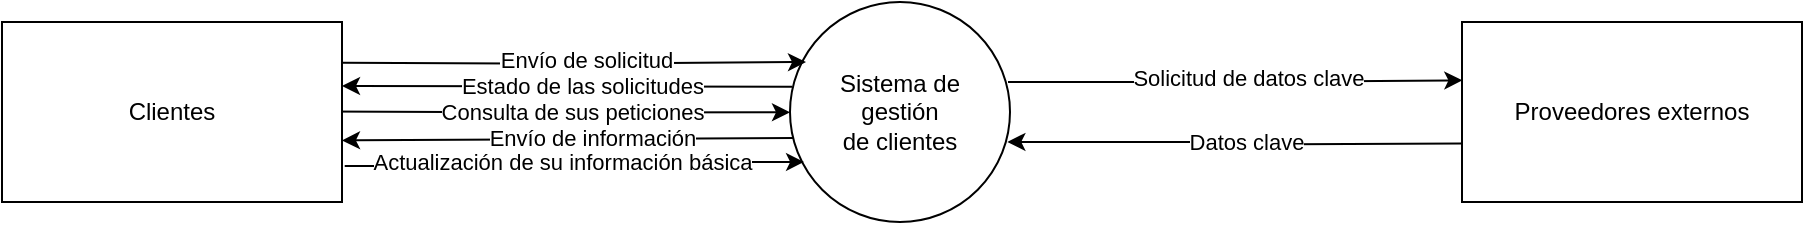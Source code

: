 <mxfile version="24.8.6">
  <diagram name="Página-1" id="o_tzJiIOKgwFFSi4EMNB">
    <mxGraphModel dx="1853" dy="481" grid="1" gridSize="10" guides="1" tooltips="1" connect="1" arrows="1" fold="1" page="1" pageScale="1" pageWidth="827" pageHeight="1169" math="0" shadow="0">
      <root>
        <mxCell id="0" />
        <mxCell id="1" parent="0" />
        <mxCell id="3CDc8pTSTMtiO1tMc391-1" value="&lt;div&gt;Sistema de &lt;br&gt;&lt;/div&gt;&lt;div&gt;gestión&lt;/div&gt;&lt;div&gt;de clientes&lt;br&gt;&lt;/div&gt;" style="ellipse;whiteSpace=wrap;html=1;aspect=fixed;" vertex="1" parent="1">
          <mxGeometry x="374" y="100" width="110" height="110" as="geometry" />
        </mxCell>
        <mxCell id="3CDc8pTSTMtiO1tMc391-10" value="" style="edgeStyle=orthogonalEdgeStyle;rounded=0;orthogonalLoop=1;jettySize=auto;html=1;entryX=-0.005;entryY=0.549;entryDx=0;entryDy=0;entryPerimeter=0;" edge="1" parent="1">
          <mxGeometry relative="1" as="geometry">
            <mxPoint x="140.55" y="154.74" as="sourcePoint" />
            <mxPoint x="374.0" y="155.13" as="targetPoint" />
          </mxGeometry>
        </mxCell>
        <mxCell id="3CDc8pTSTMtiO1tMc391-16" value="Consulta de sus peticiones" style="edgeLabel;html=1;align=center;verticalAlign=middle;resizable=0;points=[];" vertex="1" connectable="0" parent="3CDc8pTSTMtiO1tMc391-10">
          <mxGeometry x="-0.257" y="-2" relative="1" as="geometry">
            <mxPoint x="37" y="-2" as="offset" />
          </mxGeometry>
        </mxCell>
        <mxCell id="3CDc8pTSTMtiO1tMc391-2" value="Clientes" style="rounded=0;whiteSpace=wrap;html=1;" vertex="1" parent="1">
          <mxGeometry x="-20" y="110" width="170" height="90" as="geometry" />
        </mxCell>
        <mxCell id="3CDc8pTSTMtiO1tMc391-5" value="" style="edgeStyle=orthogonalEdgeStyle;rounded=0;orthogonalLoop=1;jettySize=auto;html=1;exitX=-0.001;exitY=0.6;exitDx=0;exitDy=0;exitPerimeter=0;entryX=0.988;entryY=0.636;entryDx=0;entryDy=0;entryPerimeter=0;" edge="1" parent="1" target="3CDc8pTSTMtiO1tMc391-1">
          <mxGeometry relative="1" as="geometry">
            <mxPoint x="710.0" y="170.75" as="sourcePoint" />
            <mxPoint x="480" y="170" as="targetPoint" />
          </mxGeometry>
        </mxCell>
        <mxCell id="3CDc8pTSTMtiO1tMc391-24" value="Datos clave" style="edgeLabel;html=1;align=center;verticalAlign=middle;resizable=0;points=[];" vertex="1" connectable="0" parent="3CDc8pTSTMtiO1tMc391-5">
          <mxGeometry x="0.068" y="-1" relative="1" as="geometry">
            <mxPoint x="12" y="1" as="offset" />
          </mxGeometry>
        </mxCell>
        <mxCell id="3CDc8pTSTMtiO1tMc391-11" value="" style="edgeStyle=orthogonalEdgeStyle;rounded=0;orthogonalLoop=1;jettySize=auto;html=1;exitX=1.008;exitY=0.8;exitDx=0;exitDy=0;exitPerimeter=0;entryX=0.064;entryY=0.727;entryDx=0;entryDy=0;entryPerimeter=0;" edge="1" parent="1" source="3CDc8pTSTMtiO1tMc391-2" target="3CDc8pTSTMtiO1tMc391-1">
          <mxGeometry relative="1" as="geometry">
            <mxPoint x="150" y="160.82" as="sourcePoint" />
            <mxPoint x="380" y="160" as="targetPoint" />
          </mxGeometry>
        </mxCell>
        <mxCell id="3CDc8pTSTMtiO1tMc391-17" value="Actualización de su información básica" style="edgeLabel;html=1;align=center;verticalAlign=middle;resizable=0;points=[];" vertex="1" connectable="0" parent="3CDc8pTSTMtiO1tMc391-11">
          <mxGeometry x="0.428" y="-2" relative="1" as="geometry">
            <mxPoint x="-55" y="-2" as="offset" />
          </mxGeometry>
        </mxCell>
        <mxCell id="3CDc8pTSTMtiO1tMc391-14" value="" style="edgeStyle=orthogonalEdgeStyle;rounded=0;orthogonalLoop=1;jettySize=auto;html=1;exitX=1.011;exitY=0.204;exitDx=0;exitDy=0;exitPerimeter=0;" edge="1" parent="1">
          <mxGeometry relative="1" as="geometry">
            <mxPoint x="150.0" y="130.36" as="sourcePoint" />
            <mxPoint x="382" y="130" as="targetPoint" />
          </mxGeometry>
        </mxCell>
        <mxCell id="3CDc8pTSTMtiO1tMc391-15" value="Envío de solicitud" style="edgeLabel;html=1;align=center;verticalAlign=middle;resizable=0;points=[];" vertex="1" connectable="0" parent="3CDc8pTSTMtiO1tMc391-14">
          <mxGeometry x="-0.137" y="2" relative="1" as="geometry">
            <mxPoint x="21" as="offset" />
          </mxGeometry>
        </mxCell>
        <mxCell id="3CDc8pTSTMtiO1tMc391-20" value="" style="endArrow=classic;html=1;rounded=0;exitX=0.009;exitY=0.385;exitDx=0;exitDy=0;exitPerimeter=0;" edge="1" parent="1" source="3CDc8pTSTMtiO1tMc391-1">
          <mxGeometry width="50" height="50" relative="1" as="geometry">
            <mxPoint x="290" y="250" as="sourcePoint" />
            <mxPoint x="150" y="142" as="targetPoint" />
          </mxGeometry>
        </mxCell>
        <mxCell id="3CDc8pTSTMtiO1tMc391-21" value="Estado de las solicitudes" style="edgeLabel;html=1;align=center;verticalAlign=middle;resizable=0;points=[];" vertex="1" connectable="0" parent="3CDc8pTSTMtiO1tMc391-20">
          <mxGeometry x="-0.124" relative="1" as="geometry">
            <mxPoint x="-7" as="offset" />
          </mxGeometry>
        </mxCell>
        <mxCell id="3CDc8pTSTMtiO1tMc391-22" value="" style="endArrow=classic;html=1;rounded=0;exitX=0.016;exitY=0.618;exitDx=0;exitDy=0;exitPerimeter=0;entryX=1;entryY=0.658;entryDx=0;entryDy=0;entryPerimeter=0;" edge="1" parent="1" source="3CDc8pTSTMtiO1tMc391-1" target="3CDc8pTSTMtiO1tMc391-2">
          <mxGeometry width="50" height="50" relative="1" as="geometry">
            <mxPoint x="240" y="270" as="sourcePoint" />
            <mxPoint x="290" y="220" as="targetPoint" />
          </mxGeometry>
        </mxCell>
        <mxCell id="3CDc8pTSTMtiO1tMc391-23" value="Envío de información" style="edgeLabel;html=1;align=center;verticalAlign=middle;resizable=0;points=[];" vertex="1" connectable="0" parent="3CDc8pTSTMtiO1tMc391-22">
          <mxGeometry x="-0.099" y="-1" relative="1" as="geometry">
            <mxPoint as="offset" />
          </mxGeometry>
        </mxCell>
        <mxCell id="3CDc8pTSTMtiO1tMc391-29" value="Proveedores externos" style="rounded=0;whiteSpace=wrap;html=1;" vertex="1" parent="1">
          <mxGeometry x="710" y="110" width="170" height="90" as="geometry" />
        </mxCell>
        <mxCell id="3CDc8pTSTMtiO1tMc391-30" value="" style="edgeStyle=orthogonalEdgeStyle;rounded=0;orthogonalLoop=1;jettySize=auto;html=1;exitX=0.991;exitY=0.364;exitDx=0;exitDy=0;exitPerimeter=0;entryX=0.001;entryY=0.324;entryDx=0;entryDy=0;entryPerimeter=0;" edge="1" parent="1" source="3CDc8pTSTMtiO1tMc391-1" target="3CDc8pTSTMtiO1tMc391-29">
          <mxGeometry relative="1" as="geometry">
            <mxPoint x="480.0" y="140.36" as="sourcePoint" />
            <mxPoint x="712" y="140" as="targetPoint" />
          </mxGeometry>
        </mxCell>
        <mxCell id="3CDc8pTSTMtiO1tMc391-31" value="Solicitud de datos clave" style="edgeLabel;html=1;align=center;verticalAlign=middle;resizable=0;points=[];" vertex="1" connectable="0" parent="3CDc8pTSTMtiO1tMc391-30">
          <mxGeometry x="-0.137" y="2" relative="1" as="geometry">
            <mxPoint x="21" as="offset" />
          </mxGeometry>
        </mxCell>
      </root>
    </mxGraphModel>
  </diagram>
</mxfile>

